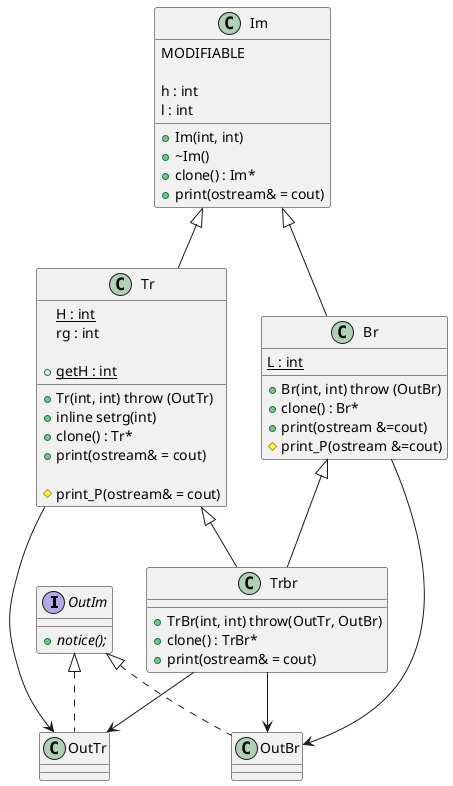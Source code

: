 @startuml

interface OutIm {
    + {abstract} notice();
}

class OutTr implements OutIm
class OutBr implements OutIm

class Im {
    MODIFIABLE

    h : int
    l : int
    
    +Im(int, int)
    +~Im()
    +clone() : Im*
    +print(ostream& = cout)
}


class Tr extends Im {
    {static} H : int
    rg : int
    
    +Tr(int, int) throw (OutTr)
    +inline setrg(int)
    +{static} getH : int
    +clone() : Tr*
    +print(ostream& = cout)
    
    #print_P(ostream& = cout)
    
}
Tr --> OutTr

class Br extends Im{
    {static} L : int
    
    +Br(int, int) throw (OutBr)
    +clone() : Br*
    +print(ostream &=cout)
    #print_P(ostream &=cout)
}
Br --> OutBr

class Trbr extends Tr,Br {
    +TrBr(int, int) throw(OutTr, OutBr)
    +clone() : TrBr*
    +print(ostream& = cout)
}
Trbr --> OutTr
Trbr --> OutBr
@enduml